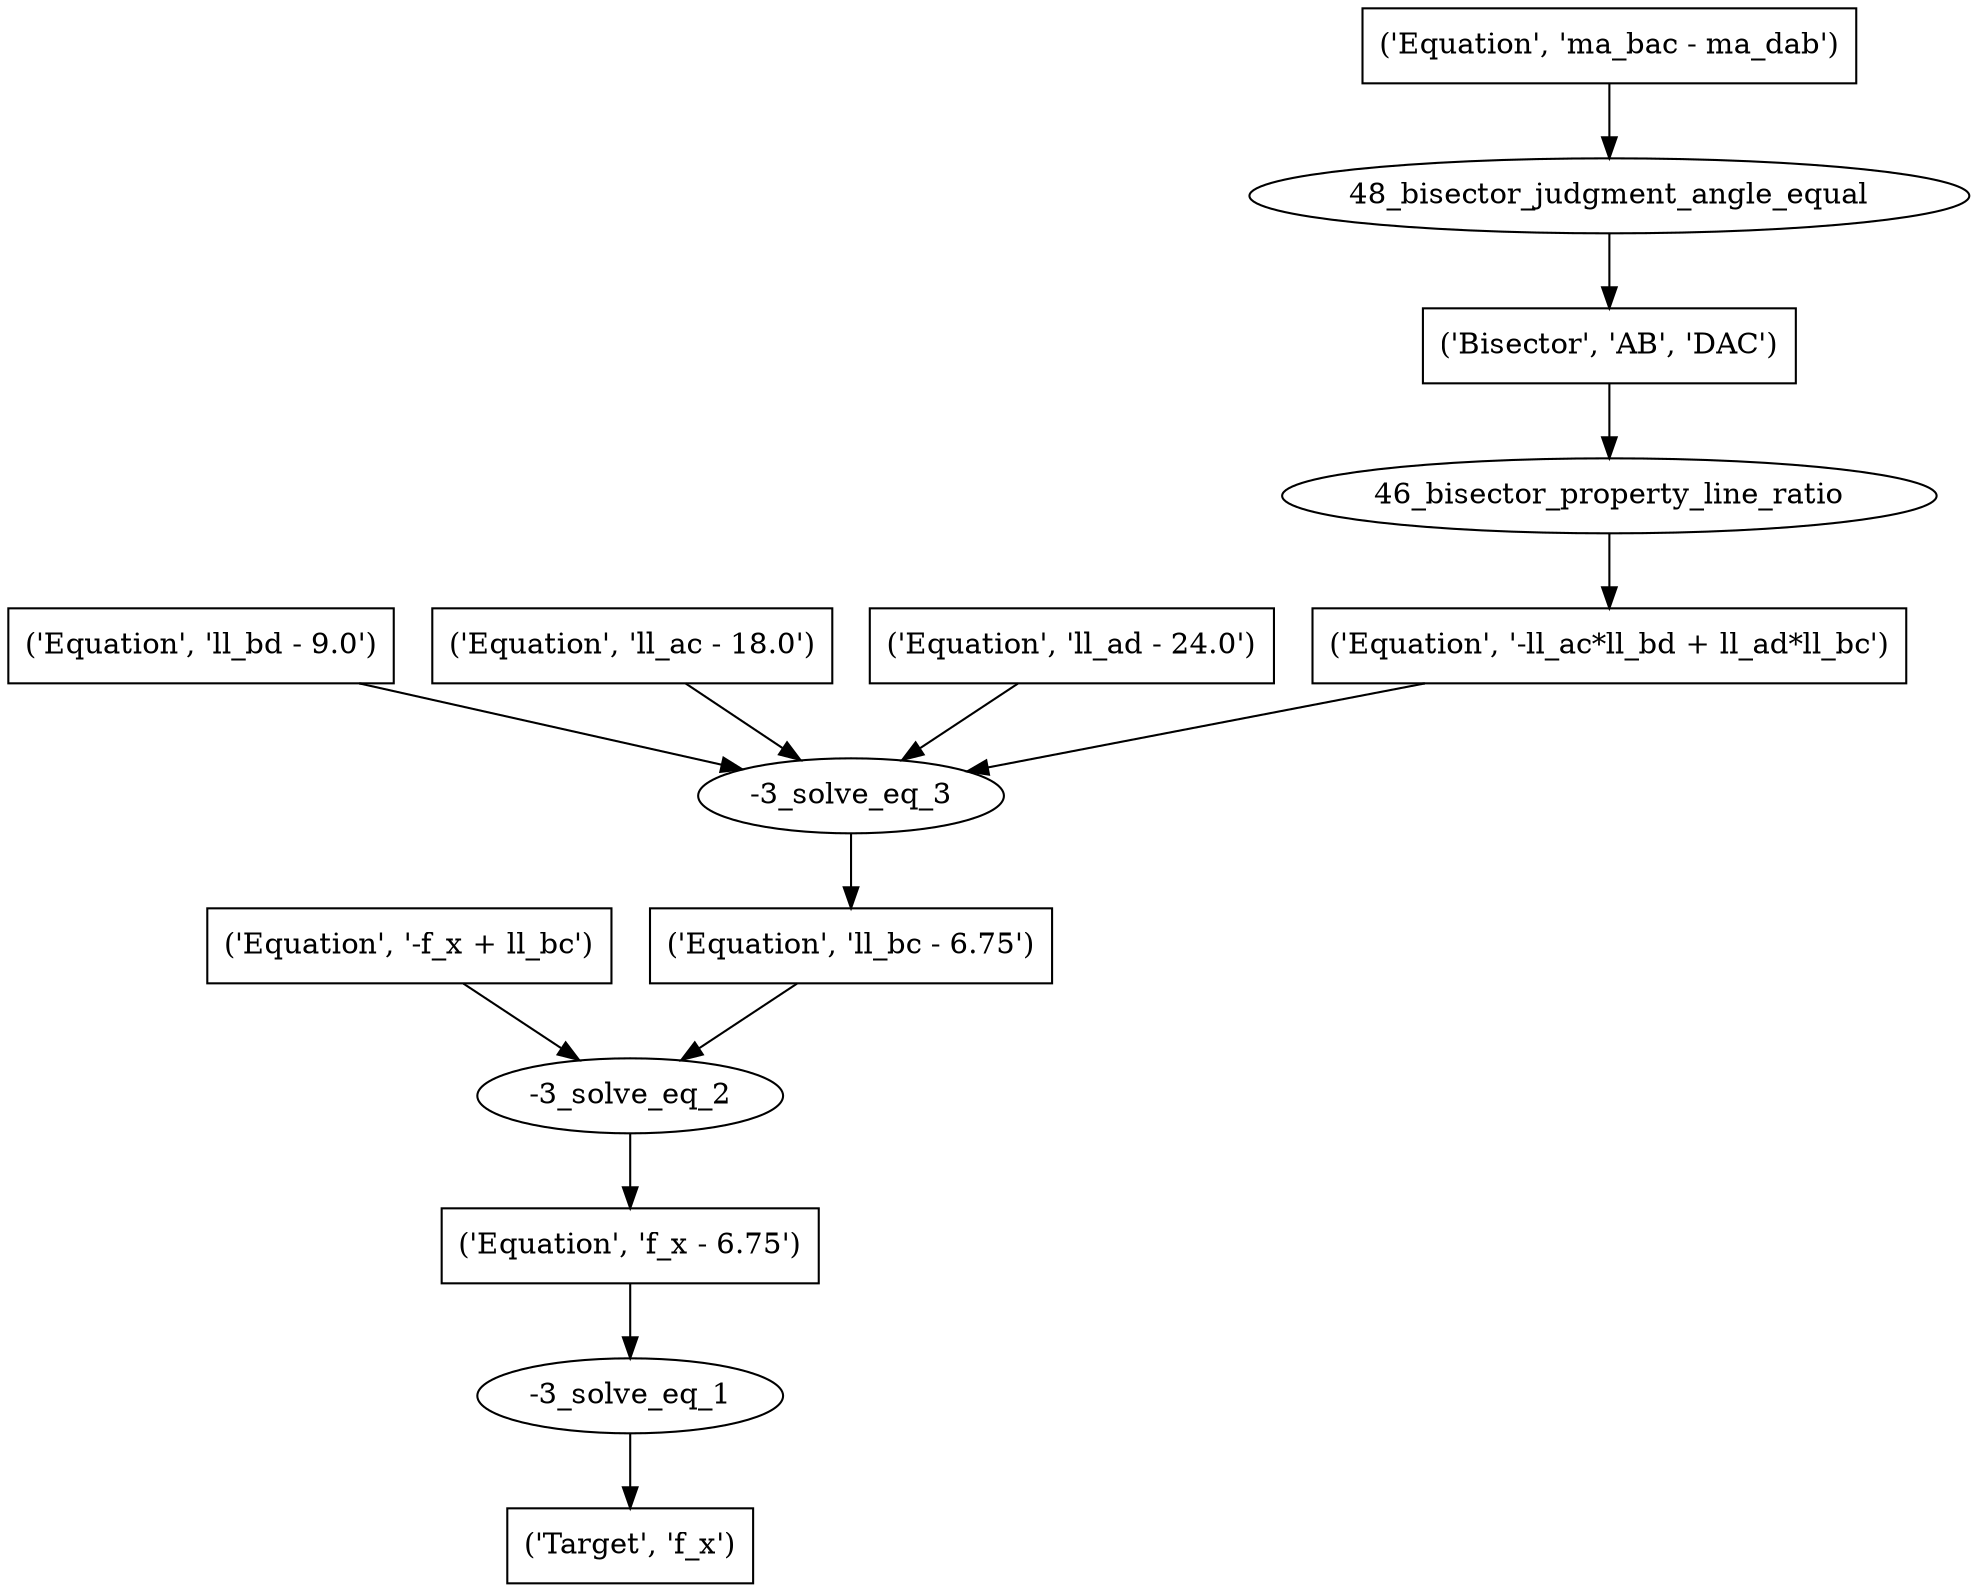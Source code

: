 digraph 62 {
	0 [label="('Target', 'f_x')" shape=box]
	1 [label="-3_solve_eq_1"]
	1 -> 0
	2 [label="('Equation', 'f_x - 6.75')" shape=box]
	2 -> 1
	3 [label="-3_solve_eq_2"]
	3 -> 2
	4 [label="('Equation', '-f_x + ll_bc')" shape=box]
	4 -> 3
	5 [label="('Equation', 'll_bc - 6.75')" shape=box]
	5 -> 3
	6 [label="-3_solve_eq_3"]
	6 -> 5
	7 [label="('Equation', 'll_bd - 9.0')" shape=box]
	7 -> 6
	8 [label="('Equation', 'll_ac - 18.0')" shape=box]
	8 -> 6
	9 [label="('Equation', 'll_ad - 24.0')" shape=box]
	9 -> 6
	10 [label="('Equation', '-ll_ac*ll_bd + ll_ad*ll_bc')" shape=box]
	10 -> 6
	11 [label="46_bisector_property_line_ratio"]
	11 -> 10
	12 [label="('Bisector', 'AB', 'DAC')" shape=box]
	12 -> 11
	13 [label="48_bisector_judgment_angle_equal"]
	13 -> 12
	14 [label="('Equation', 'ma_bac - ma_dab')" shape=box]
	14 -> 13
}

